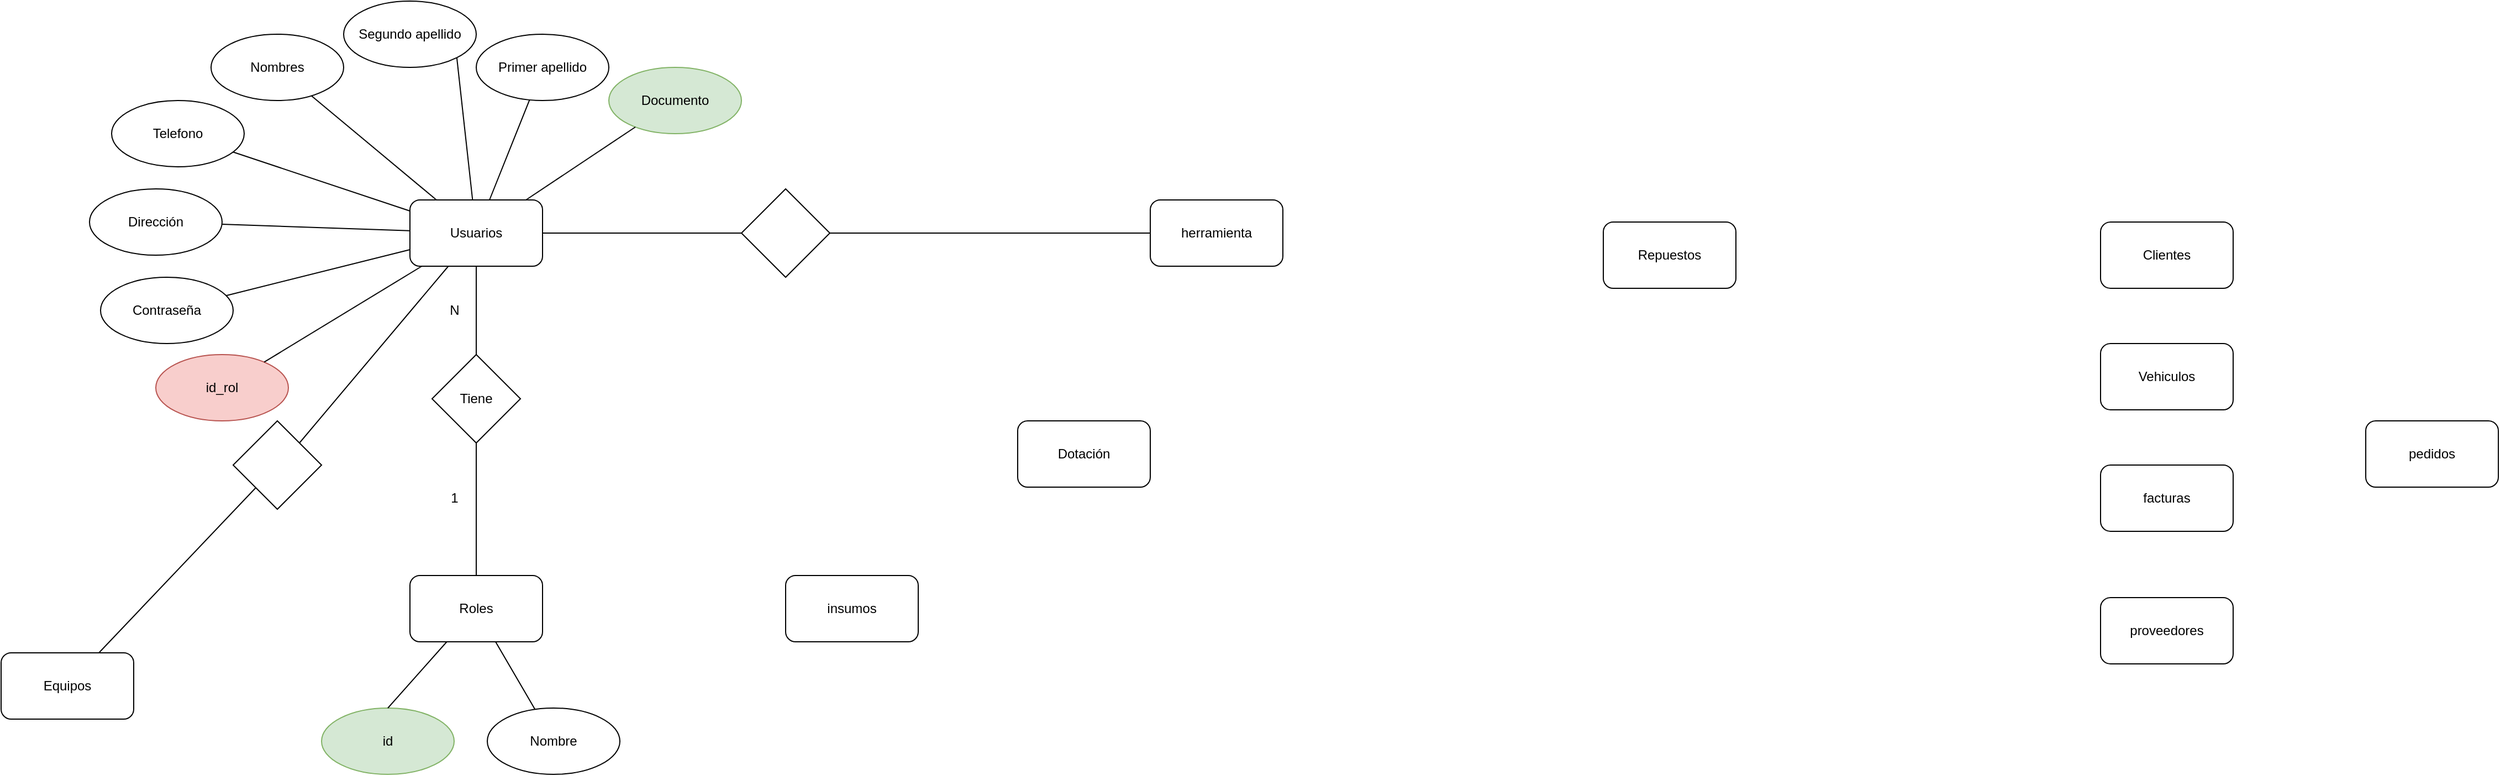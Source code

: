 <mxfile version="17.4.6" type="device"><diagram id="R2lEEEUBdFMjLlhIrx00" name="Page-1"><mxGraphModel dx="2586" dy="2048" grid="1" gridSize="10" guides="1" tooltips="1" connect="1" arrows="1" fold="1" page="1" pageScale="1" pageWidth="850" pageHeight="1100" math="0" shadow="0" extFonts="Permanent Marker^https://fonts.googleapis.com/css?family=Permanent+Marker"><root><mxCell id="0"/><mxCell id="1" parent="0"/><mxCell id="qAiNQNru4qSnCqhXGBuC-1" value="Usuarios" style="rounded=1;whiteSpace=wrap;html=1;" vertex="1" parent="1"><mxGeometry x="100" y="40" width="120" height="60" as="geometry"/></mxCell><mxCell id="qAiNQNru4qSnCqhXGBuC-2" value="Roles" style="rounded=1;whiteSpace=wrap;html=1;" vertex="1" parent="1"><mxGeometry x="100" y="380" width="120" height="60" as="geometry"/></mxCell><mxCell id="qAiNQNru4qSnCqhXGBuC-3" value="Equipos" style="rounded=1;whiteSpace=wrap;html=1;" vertex="1" parent="1"><mxGeometry x="-270" y="450" width="120" height="60" as="geometry"/></mxCell><mxCell id="qAiNQNru4qSnCqhXGBuC-4" value="Dotación" style="rounded=1;whiteSpace=wrap;html=1;" vertex="1" parent="1"><mxGeometry x="650" y="240" width="120" height="60" as="geometry"/></mxCell><mxCell id="qAiNQNru4qSnCqhXGBuC-5" value="insumos" style="rounded=1;whiteSpace=wrap;html=1;" vertex="1" parent="1"><mxGeometry x="440" y="380" width="120" height="60" as="geometry"/></mxCell><mxCell id="qAiNQNru4qSnCqhXGBuC-6" value="herramienta" style="rounded=1;whiteSpace=wrap;html=1;" vertex="1" parent="1"><mxGeometry x="770" y="40" width="120" height="60" as="geometry"/></mxCell><mxCell id="qAiNQNru4qSnCqhXGBuC-7" value="Repuestos" style="rounded=1;whiteSpace=wrap;html=1;" vertex="1" parent="1"><mxGeometry x="1180" y="60" width="120" height="60" as="geometry"/></mxCell><mxCell id="qAiNQNru4qSnCqhXGBuC-8" value="Clientes" style="rounded=1;whiteSpace=wrap;html=1;" vertex="1" parent="1"><mxGeometry x="1630" y="60" width="120" height="60" as="geometry"/></mxCell><mxCell id="qAiNQNru4qSnCqhXGBuC-9" value="Vehiculos" style="rounded=1;whiteSpace=wrap;html=1;" vertex="1" parent="1"><mxGeometry x="1630" y="170" width="120" height="60" as="geometry"/></mxCell><mxCell id="qAiNQNru4qSnCqhXGBuC-10" value="facturas" style="rounded=1;whiteSpace=wrap;html=1;" vertex="1" parent="1"><mxGeometry x="1630" y="280" width="120" height="60" as="geometry"/></mxCell><mxCell id="qAiNQNru4qSnCqhXGBuC-11" value="proveedores" style="rounded=1;whiteSpace=wrap;html=1;" vertex="1" parent="1"><mxGeometry x="1630" y="400" width="120" height="60" as="geometry"/></mxCell><mxCell id="qAiNQNru4qSnCqhXGBuC-12" value="pedidos" style="rounded=1;whiteSpace=wrap;html=1;" vertex="1" parent="1"><mxGeometry x="1870" y="240" width="120" height="60" as="geometry"/></mxCell><mxCell id="qAiNQNru4qSnCqhXGBuC-13" value="Tiene" style="rhombus;whiteSpace=wrap;html=1;" vertex="1" parent="1"><mxGeometry x="120" y="180" width="80" height="80" as="geometry"/></mxCell><mxCell id="qAiNQNru4qSnCqhXGBuC-14" value="" style="rhombus;whiteSpace=wrap;html=1;" vertex="1" parent="1"><mxGeometry x="400" y="30" width="80" height="80" as="geometry"/></mxCell><mxCell id="qAiNQNru4qSnCqhXGBuC-16" value="Documento" style="ellipse;whiteSpace=wrap;html=1;fillColor=#d5e8d4;strokeColor=#82b366;" vertex="1" parent="1"><mxGeometry x="280" y="-80" width="120" height="60" as="geometry"/></mxCell><mxCell id="qAiNQNru4qSnCqhXGBuC-17" value="Primer apellido" style="ellipse;whiteSpace=wrap;html=1;" vertex="1" parent="1"><mxGeometry x="160" y="-110" width="120" height="60" as="geometry"/></mxCell><mxCell id="qAiNQNru4qSnCqhXGBuC-18" value="Segundo apellido" style="ellipse;whiteSpace=wrap;html=1;" vertex="1" parent="1"><mxGeometry x="40" y="-140" width="120" height="60" as="geometry"/></mxCell><mxCell id="qAiNQNru4qSnCqhXGBuC-19" value="Nombres" style="ellipse;whiteSpace=wrap;html=1;" vertex="1" parent="1"><mxGeometry x="-80" y="-110" width="120" height="60" as="geometry"/></mxCell><mxCell id="qAiNQNru4qSnCqhXGBuC-20" value="Dirección" style="ellipse;whiteSpace=wrap;html=1;" vertex="1" parent="1"><mxGeometry x="-190" y="30" width="120" height="60" as="geometry"/></mxCell><mxCell id="qAiNQNru4qSnCqhXGBuC-21" value="Telefono" style="ellipse;whiteSpace=wrap;html=1;" vertex="1" parent="1"><mxGeometry x="-170" y="-50" width="120" height="60" as="geometry"/></mxCell><mxCell id="qAiNQNru4qSnCqhXGBuC-22" value="Contraseña" style="ellipse;whiteSpace=wrap;html=1;" vertex="1" parent="1"><mxGeometry x="-180" y="110" width="120" height="60" as="geometry"/></mxCell><mxCell id="qAiNQNru4qSnCqhXGBuC-25" value="" style="endArrow=none;html=1;rounded=0;" edge="1" parent="1" source="qAiNQNru4qSnCqhXGBuC-1" target="qAiNQNru4qSnCqhXGBuC-16"><mxGeometry width="50" height="50" relative="1" as="geometry"><mxPoint x="170" y="30" as="sourcePoint"/><mxPoint x="220" y="-20" as="targetPoint"/></mxGeometry></mxCell><mxCell id="qAiNQNru4qSnCqhXGBuC-26" value="" style="endArrow=none;html=1;rounded=0;" edge="1" parent="1" source="qAiNQNru4qSnCqhXGBuC-1" target="qAiNQNru4qSnCqhXGBuC-17"><mxGeometry width="50" height="50" relative="1" as="geometry"><mxPoint x="180" y="-50" as="sourcePoint"/><mxPoint x="230" y="-100" as="targetPoint"/></mxGeometry></mxCell><mxCell id="qAiNQNru4qSnCqhXGBuC-27" value="" style="endArrow=none;html=1;rounded=0;" edge="1" parent="1" source="qAiNQNru4qSnCqhXGBuC-1" target="qAiNQNru4qSnCqhXGBuC-22"><mxGeometry width="50" height="50" relative="1" as="geometry"><mxPoint x="40" y="40" as="sourcePoint"/><mxPoint x="90" y="-10" as="targetPoint"/></mxGeometry></mxCell><mxCell id="qAiNQNru4qSnCqhXGBuC-28" value="" style="endArrow=none;html=1;rounded=0;exitX=1;exitY=1;exitDx=0;exitDy=0;" edge="1" parent="1" source="qAiNQNru4qSnCqhXGBuC-18" target="qAiNQNru4qSnCqhXGBuC-1"><mxGeometry width="50" height="50" relative="1" as="geometry"><mxPoint x="20" y="90" as="sourcePoint"/><mxPoint x="90.711" y="40" as="targetPoint"/></mxGeometry></mxCell><mxCell id="qAiNQNru4qSnCqhXGBuC-29" value="" style="endArrow=none;html=1;rounded=0;" edge="1" parent="1" source="qAiNQNru4qSnCqhXGBuC-21" target="qAiNQNru4qSnCqhXGBuC-1"><mxGeometry width="50" height="50" relative="1" as="geometry"><mxPoint x="152.974" y="-79.064" as="sourcePoint"/><mxPoint x="166.789" y="50.0" as="targetPoint"/></mxGeometry></mxCell><mxCell id="qAiNQNru4qSnCqhXGBuC-30" value="" style="endArrow=none;html=1;rounded=0;" edge="1" parent="1" source="qAiNQNru4qSnCqhXGBuC-19" target="qAiNQNru4qSnCqhXGBuC-1"><mxGeometry width="50" height="50" relative="1" as="geometry"><mxPoint x="-230" y="160" as="sourcePoint"/><mxPoint x="-180" y="110" as="targetPoint"/></mxGeometry></mxCell><mxCell id="qAiNQNru4qSnCqhXGBuC-31" value="" style="endArrow=none;html=1;rounded=0;" edge="1" parent="1" source="qAiNQNru4qSnCqhXGBuC-20" target="qAiNQNru4qSnCqhXGBuC-1"><mxGeometry width="50" height="50" relative="1" as="geometry"><mxPoint x="100" y="190" as="sourcePoint"/><mxPoint x="150" y="140" as="targetPoint"/></mxGeometry></mxCell><mxCell id="qAiNQNru4qSnCqhXGBuC-32" value="id_rol" style="ellipse;whiteSpace=wrap;html=1;fillColor=#f8cecc;strokeColor=#b85450;" vertex="1" parent="1"><mxGeometry x="-130" y="180" width="120" height="60" as="geometry"/></mxCell><mxCell id="qAiNQNru4qSnCqhXGBuC-33" value="" style="endArrow=none;html=1;rounded=0;" edge="1" parent="1" source="qAiNQNru4qSnCqhXGBuC-32" target="qAiNQNru4qSnCqhXGBuC-1"><mxGeometry width="50" height="50" relative="1" as="geometry"><mxPoint x="40" y="200" as="sourcePoint"/><mxPoint x="90" y="150" as="targetPoint"/></mxGeometry></mxCell><mxCell id="qAiNQNru4qSnCqhXGBuC-34" value="" style="endArrow=none;html=1;rounded=0;" edge="1" parent="1" source="qAiNQNru4qSnCqhXGBuC-13" target="qAiNQNru4qSnCqhXGBuC-1"><mxGeometry width="50" height="50" relative="1" as="geometry"><mxPoint x="160" y="200" as="sourcePoint"/><mxPoint x="230" y="230" as="targetPoint"/></mxGeometry></mxCell><mxCell id="qAiNQNru4qSnCqhXGBuC-35" value="" style="endArrow=none;html=1;rounded=0;exitX=0.5;exitY=0;exitDx=0;exitDy=0;" edge="1" parent="1" source="qAiNQNru4qSnCqhXGBuC-2" target="qAiNQNru4qSnCqhXGBuC-13"><mxGeometry width="50" height="50" relative="1" as="geometry"><mxPoint x="150" y="360" as="sourcePoint"/><mxPoint x="200" y="310" as="targetPoint"/></mxGeometry></mxCell><mxCell id="qAiNQNru4qSnCqhXGBuC-36" value="id" style="ellipse;whiteSpace=wrap;html=1;fillColor=#d5e8d4;strokeColor=#82b366;" vertex="1" parent="1"><mxGeometry x="20" y="500" width="120" height="60" as="geometry"/></mxCell><mxCell id="qAiNQNru4qSnCqhXGBuC-37" value="Nombre" style="ellipse;whiteSpace=wrap;html=1;" vertex="1" parent="1"><mxGeometry x="170" y="500" width="120" height="60" as="geometry"/></mxCell><mxCell id="qAiNQNru4qSnCqhXGBuC-38" value="" style="endArrow=none;html=1;rounded=0;exitX=0.5;exitY=0;exitDx=0;exitDy=0;" edge="1" parent="1" source="qAiNQNru4qSnCqhXGBuC-36" target="qAiNQNru4qSnCqhXGBuC-2"><mxGeometry width="50" height="50" relative="1" as="geometry"><mxPoint x="310" y="280" as="sourcePoint"/><mxPoint x="360" y="230" as="targetPoint"/></mxGeometry></mxCell><mxCell id="qAiNQNru4qSnCqhXGBuC-39" value="" style="endArrow=none;html=1;rounded=0;" edge="1" parent="1" source="qAiNQNru4qSnCqhXGBuC-37" target="qAiNQNru4qSnCqhXGBuC-2"><mxGeometry width="50" height="50" relative="1" as="geometry"><mxPoint x="250" y="490" as="sourcePoint"/><mxPoint x="300" y="440" as="targetPoint"/></mxGeometry></mxCell><mxCell id="qAiNQNru4qSnCqhXGBuC-40" value="1" style="text;html=1;align=center;verticalAlign=middle;resizable=0;points=[];autosize=1;strokeColor=none;fillColor=none;" vertex="1" parent="1"><mxGeometry x="130" y="300" width="20" height="20" as="geometry"/></mxCell><mxCell id="qAiNQNru4qSnCqhXGBuC-41" value="N" style="text;html=1;align=center;verticalAlign=middle;resizable=0;points=[];autosize=1;strokeColor=none;fillColor=none;" vertex="1" parent="1"><mxGeometry x="130" y="130" width="20" height="20" as="geometry"/></mxCell><mxCell id="qAiNQNru4qSnCqhXGBuC-42" value="" style="endArrow=none;html=1;rounded=0;" edge="1" parent="1" source="qAiNQNru4qSnCqhXGBuC-1" target="qAiNQNru4qSnCqhXGBuC-14"><mxGeometry width="50" height="50" relative="1" as="geometry"><mxPoint x="310" y="260" as="sourcePoint"/><mxPoint x="360" y="210" as="targetPoint"/></mxGeometry></mxCell><mxCell id="qAiNQNru4qSnCqhXGBuC-43" value="" style="endArrow=none;html=1;rounded=0;" edge="1" parent="1" source="qAiNQNru4qSnCqhXGBuC-14" target="qAiNQNru4qSnCqhXGBuC-6"><mxGeometry width="50" height="50" relative="1" as="geometry"><mxPoint x="560" y="110" as="sourcePoint"/><mxPoint x="610" y="60" as="targetPoint"/></mxGeometry></mxCell><mxCell id="qAiNQNru4qSnCqhXGBuC-44" value="" style="rhombus;whiteSpace=wrap;html=1;" vertex="1" parent="1"><mxGeometry x="-60" y="240" width="80" height="80" as="geometry"/></mxCell><mxCell id="qAiNQNru4qSnCqhXGBuC-45" value="" style="endArrow=none;html=1;rounded=0;exitX=1;exitY=0;exitDx=0;exitDy=0;" edge="1" parent="1" source="qAiNQNru4qSnCqhXGBuC-44" target="qAiNQNru4qSnCqhXGBuC-1"><mxGeometry width="50" height="50" relative="1" as="geometry"><mxPoint x="60" y="220" as="sourcePoint"/><mxPoint x="110" y="170" as="targetPoint"/></mxGeometry></mxCell><mxCell id="qAiNQNru4qSnCqhXGBuC-48" value="" style="endArrow=none;html=1;rounded=0;" edge="1" parent="1" source="qAiNQNru4qSnCqhXGBuC-3" target="qAiNQNru4qSnCqhXGBuC-44"><mxGeometry width="50" height="50" relative="1" as="geometry"><mxPoint x="-90" y="420" as="sourcePoint"/><mxPoint x="-40" y="370" as="targetPoint"/></mxGeometry></mxCell></root></mxGraphModel></diagram></mxfile>
